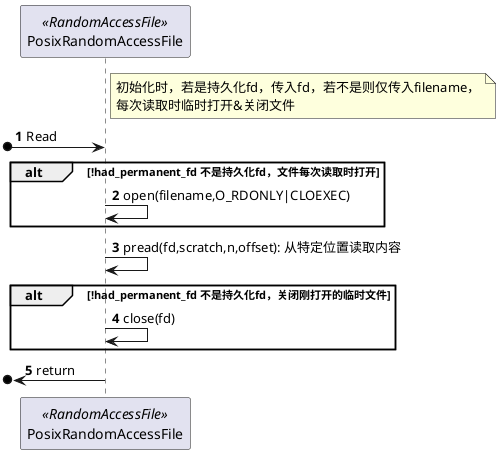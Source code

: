 @startuml
'https://plantuml.com/activity-diagram-beta

participant PosixRandomAccessFile <<RandomAccessFile>>

note right of PosixRandomAccessFile
    初始化时，若是持久化fd，传入fd，若不是则仅传入filename，
    每次读取时临时打开&关闭文件
end note

autonumber
[o-> PosixRandomAccessFile: Read
alt !had_permanent_fd 不是持久化fd，文件每次读取时打开
PosixRandomAccessFile -> PosixRandomAccessFile: open(filename,O_RDONLY|CLOEXEC)
end
PosixRandomAccessFile -> PosixRandomAccessFile: pread(fd,scratch,n,offset): 从特定位置读取内容
alt !had_permanent_fd 不是持久化fd，关闭刚打开的临时文件
PosixRandomAccessFile -> PosixRandomAccessFile: close(fd)
end
[o<- PosixRandomAccessFile: return

@enduml